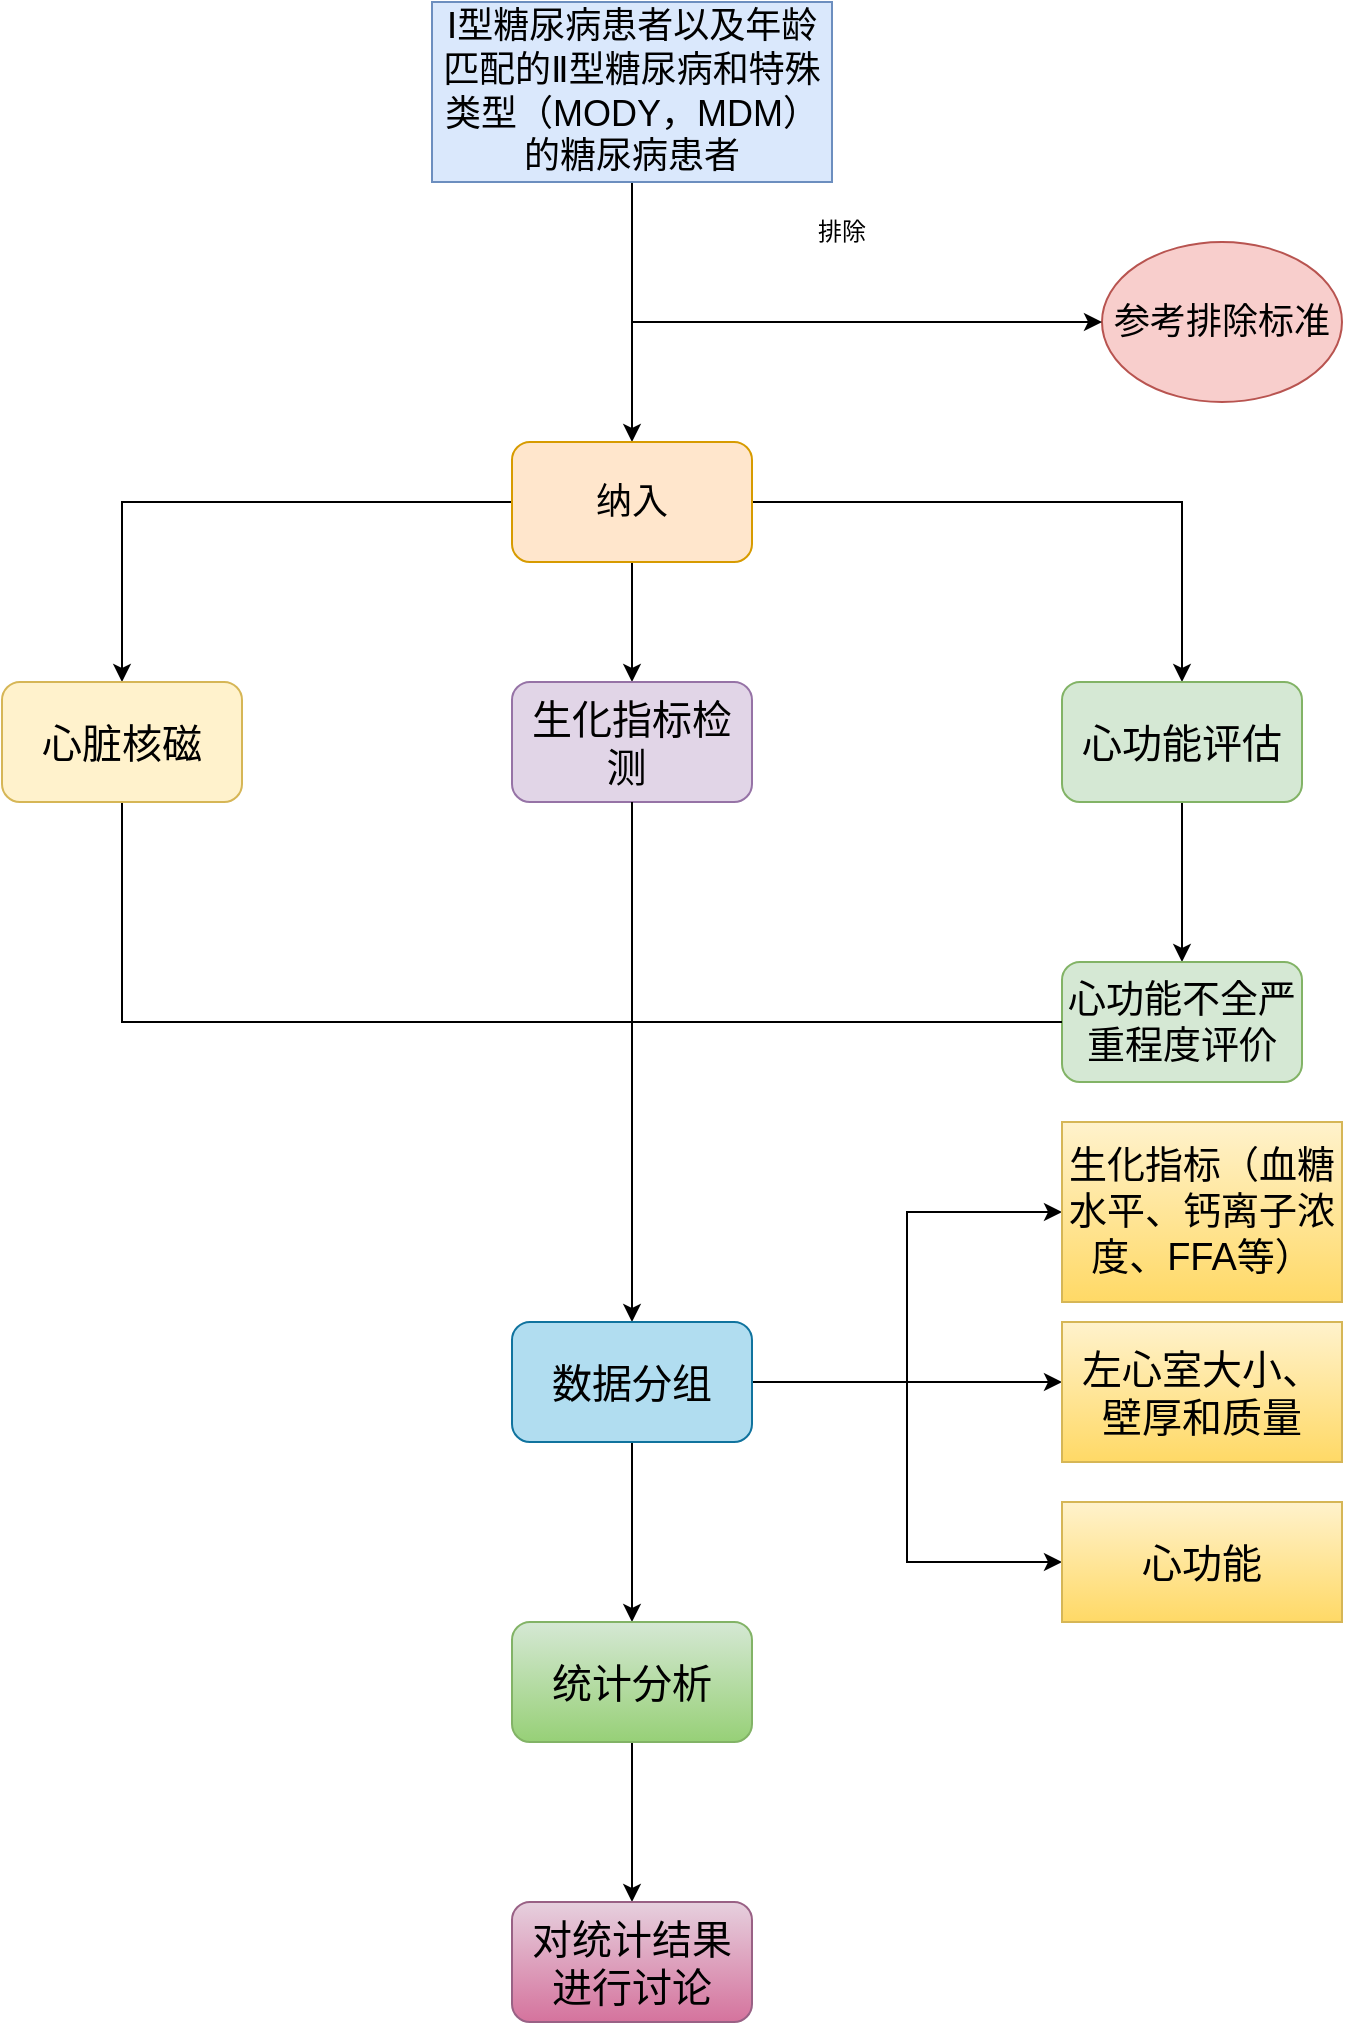 <mxfile version="17.4.6" type="github" pages="2">
  <diagram id="z_Y4F_SR7PcxuOku2sR0" name="Page-1">
    <mxGraphModel dx="2062" dy="1122" grid="1" gridSize="10" guides="1" tooltips="1" connect="1" arrows="1" fold="1" page="1" pageScale="1" pageWidth="827" pageHeight="1169" math="0" shadow="0">
      <root>
        <mxCell id="0" />
        <mxCell id="1" parent="0" />
        <mxCell id="zTqm8sCnRQ4MfHMiTbh4-3" style="edgeStyle=orthogonalEdgeStyle;rounded=0;orthogonalLoop=1;jettySize=auto;html=1;entryX=0.5;entryY=0;entryDx=0;entryDy=0;" parent="1" source="4N40d74wTq-aytycNkCm-1" target="4N40d74wTq-aytycNkCm-5" edge="1">
          <mxGeometry relative="1" as="geometry" />
        </mxCell>
        <mxCell id="4N40d74wTq-aytycNkCm-1" value="&lt;font style=&quot;font-size: 18px&quot;&gt;Ⅰ型糖尿病患者以及年龄匹配的Ⅱ型糖尿病和特殊类型（MODY，MDM）的糖尿病患者&lt;/font&gt;" style="rounded=0;whiteSpace=wrap;html=1;fillColor=#dae8fc;strokeColor=#6c8ebf;" parent="1" vertex="1">
          <mxGeometry x="305" y="70" width="200" height="90" as="geometry" />
        </mxCell>
        <mxCell id="4N40d74wTq-aytycNkCm-21" style="edgeStyle=orthogonalEdgeStyle;rounded=0;orthogonalLoop=1;jettySize=auto;html=1;exitX=0;exitY=0.5;exitDx=0;exitDy=0;entryX=0.5;entryY=0;entryDx=0;entryDy=0;" parent="1" source="4N40d74wTq-aytycNkCm-5" target="4N40d74wTq-aytycNkCm-18" edge="1">
          <mxGeometry relative="1" as="geometry" />
        </mxCell>
        <mxCell id="4N40d74wTq-aytycNkCm-22" style="edgeStyle=orthogonalEdgeStyle;rounded=0;orthogonalLoop=1;jettySize=auto;html=1;exitX=0.5;exitY=1;exitDx=0;exitDy=0;entryX=0.5;entryY=0;entryDx=0;entryDy=0;" parent="1" source="4N40d74wTq-aytycNkCm-5" target="4N40d74wTq-aytycNkCm-19" edge="1">
          <mxGeometry relative="1" as="geometry" />
        </mxCell>
        <mxCell id="4N40d74wTq-aytycNkCm-23" style="edgeStyle=orthogonalEdgeStyle;rounded=0;orthogonalLoop=1;jettySize=auto;html=1;" parent="1" source="4N40d74wTq-aytycNkCm-5" target="4N40d74wTq-aytycNkCm-20" edge="1">
          <mxGeometry relative="1" as="geometry" />
        </mxCell>
        <mxCell id="4N40d74wTq-aytycNkCm-5" value="&lt;font style=&quot;font-size: 18px&quot;&gt;纳入&lt;/font&gt;" style="rounded=1;whiteSpace=wrap;html=1;fillColor=#ffe6cc;strokeColor=#d79b00;" parent="1" vertex="1">
          <mxGeometry x="345" y="290" width="120" height="60" as="geometry" />
        </mxCell>
        <mxCell id="4N40d74wTq-aytycNkCm-15" value="&lt;font style=&quot;font-size: 18px&quot;&gt;参考排除标准&lt;/font&gt;" style="ellipse;whiteSpace=wrap;html=1;fillColor=#f8cecc;strokeColor=#b85450;" parent="1" vertex="1">
          <mxGeometry x="640" y="190" width="120" height="80" as="geometry" />
        </mxCell>
        <mxCell id="4N40d74wTq-aytycNkCm-14" value="" style="endArrow=classic;html=1;rounded=0;" parent="1" edge="1">
          <mxGeometry width="50" height="50" relative="1" as="geometry">
            <mxPoint x="405" y="230" as="sourcePoint" />
            <mxPoint x="640" y="230" as="targetPoint" />
          </mxGeometry>
        </mxCell>
        <mxCell id="4N40d74wTq-aytycNkCm-16" value="排除" style="text;html=1;strokeColor=none;fillColor=none;align=center;verticalAlign=middle;whiteSpace=wrap;rounded=0;" parent="1" vertex="1">
          <mxGeometry x="480" y="170" width="60" height="30" as="geometry" />
        </mxCell>
        <mxCell id="4N40d74wTq-aytycNkCm-28" style="edgeStyle=orthogonalEdgeStyle;rounded=0;orthogonalLoop=1;jettySize=auto;html=1;exitX=0.5;exitY=1;exitDx=0;exitDy=0;entryX=0.5;entryY=0;entryDx=0;entryDy=0;" parent="1" source="4N40d74wTq-aytycNkCm-18" target="4N40d74wTq-aytycNkCm-27" edge="1">
          <mxGeometry relative="1" as="geometry">
            <Array as="points">
              <mxPoint x="150" y="580" />
              <mxPoint x="405" y="580" />
            </Array>
          </mxGeometry>
        </mxCell>
        <mxCell id="4N40d74wTq-aytycNkCm-18" value="&lt;font style=&quot;font-size: 20px&quot;&gt;心脏核磁&lt;/font&gt;" style="rounded=1;whiteSpace=wrap;html=1;fillColor=#fff2cc;strokeColor=#d6b656;" parent="1" vertex="1">
          <mxGeometry x="90" y="410" width="120" height="60" as="geometry" />
        </mxCell>
        <mxCell id="4N40d74wTq-aytycNkCm-19" value="&lt;font style=&quot;font-size: 20px&quot;&gt;生化指标检测&lt;span style=&quot;white-space: pre&quot;&gt; &lt;/span&gt;&lt;/font&gt;" style="rounded=1;whiteSpace=wrap;html=1;fillColor=#e1d5e7;strokeColor=#9673a6;" parent="1" vertex="1">
          <mxGeometry x="345" y="410" width="120" height="60" as="geometry" />
        </mxCell>
        <mxCell id="4N40d74wTq-aytycNkCm-25" style="edgeStyle=orthogonalEdgeStyle;rounded=0;orthogonalLoop=1;jettySize=auto;html=1;exitX=0.5;exitY=1;exitDx=0;exitDy=0;entryX=0.5;entryY=0;entryDx=0;entryDy=0;" parent="1" source="4N40d74wTq-aytycNkCm-20" target="4N40d74wTq-aytycNkCm-24" edge="1">
          <mxGeometry relative="1" as="geometry" />
        </mxCell>
        <mxCell id="4N40d74wTq-aytycNkCm-20" value="&lt;font style=&quot;font-size: 20px&quot;&gt;心功能评估&lt;/font&gt;" style="rounded=1;whiteSpace=wrap;html=1;fillColor=#d5e8d4;strokeColor=#82b366;" parent="1" vertex="1">
          <mxGeometry x="620" y="410" width="120" height="60" as="geometry" />
        </mxCell>
        <mxCell id="4N40d74wTq-aytycNkCm-24" value="&lt;font style=&quot;font-size: 19px&quot;&gt;心功能不全严重程度评价&lt;/font&gt;" style="rounded=1;whiteSpace=wrap;html=1;fillColor=#d5e8d4;strokeColor=#82b366;" parent="1" vertex="1">
          <mxGeometry x="620" y="550" width="120" height="60" as="geometry" />
        </mxCell>
        <mxCell id="4N40d74wTq-aytycNkCm-36" style="edgeStyle=orthogonalEdgeStyle;rounded=0;orthogonalLoop=1;jettySize=auto;html=1;exitX=1;exitY=0.5;exitDx=0;exitDy=0;" parent="1" source="4N40d74wTq-aytycNkCm-27" target="4N40d74wTq-aytycNkCm-34" edge="1">
          <mxGeometry relative="1" as="geometry">
            <Array as="points">
              <mxPoint x="570" y="760" />
              <mxPoint x="570" y="760" />
            </Array>
          </mxGeometry>
        </mxCell>
        <mxCell id="4N40d74wTq-aytycNkCm-38" style="edgeStyle=orthogonalEdgeStyle;rounded=0;orthogonalLoop=1;jettySize=auto;html=1;entryX=0;entryY=0.5;entryDx=0;entryDy=0;" parent="1" source="4N40d74wTq-aytycNkCm-27" target="4N40d74wTq-aytycNkCm-33" edge="1">
          <mxGeometry relative="1" as="geometry" />
        </mxCell>
        <mxCell id="4N40d74wTq-aytycNkCm-39" style="edgeStyle=orthogonalEdgeStyle;rounded=0;orthogonalLoop=1;jettySize=auto;html=1;exitX=1;exitY=0.5;exitDx=0;exitDy=0;entryX=0;entryY=0.5;entryDx=0;entryDy=0;" parent="1" source="4N40d74wTq-aytycNkCm-27" target="4N40d74wTq-aytycNkCm-35" edge="1">
          <mxGeometry relative="1" as="geometry" />
        </mxCell>
        <mxCell id="4N40d74wTq-aytycNkCm-41" style="edgeStyle=orthogonalEdgeStyle;rounded=0;orthogonalLoop=1;jettySize=auto;html=1;exitX=0.5;exitY=1;exitDx=0;exitDy=0;entryX=0.5;entryY=0;entryDx=0;entryDy=0;" parent="1" source="4N40d74wTq-aytycNkCm-27" target="4N40d74wTq-aytycNkCm-40" edge="1">
          <mxGeometry relative="1" as="geometry" />
        </mxCell>
        <mxCell id="4N40d74wTq-aytycNkCm-27" value="&lt;font style=&quot;font-size: 20px&quot;&gt;数据分组&lt;/font&gt;" style="rounded=1;whiteSpace=wrap;html=1;fillColor=#b1ddf0;strokeColor=#10739e;" parent="1" vertex="1">
          <mxGeometry x="345" y="730" width="120" height="60" as="geometry" />
        </mxCell>
        <mxCell id="4N40d74wTq-aytycNkCm-31" value="" style="endArrow=none;html=1;rounded=0;entryX=0;entryY=0.5;entryDx=0;entryDy=0;" parent="1" target="4N40d74wTq-aytycNkCm-24" edge="1">
          <mxGeometry width="50" height="50" relative="1" as="geometry">
            <mxPoint x="400" y="580" as="sourcePoint" />
            <mxPoint x="470" y="560" as="targetPoint" />
          </mxGeometry>
        </mxCell>
        <mxCell id="4N40d74wTq-aytycNkCm-32" value="" style="endArrow=none;html=1;rounded=0;entryX=0.5;entryY=1;entryDx=0;entryDy=0;" parent="1" target="4N40d74wTq-aytycNkCm-19" edge="1">
          <mxGeometry width="50" height="50" relative="1" as="geometry">
            <mxPoint x="405" y="580" as="sourcePoint" />
            <mxPoint x="430" y="470" as="targetPoint" />
          </mxGeometry>
        </mxCell>
        <mxCell id="4N40d74wTq-aytycNkCm-33" value="&lt;font style=&quot;font-size: 19px&quot;&gt;生化指标（血糖水平、钙离子浓度、FFA等）&lt;/font&gt;" style="rounded=0;whiteSpace=wrap;html=1;fillColor=#fff2cc;strokeColor=#d6b656;gradientColor=#ffd966;" parent="1" vertex="1">
          <mxGeometry x="620" y="630" width="140" height="90" as="geometry" />
        </mxCell>
        <mxCell id="4N40d74wTq-aytycNkCm-34" value="&lt;font style=&quot;font-size: 20px&quot;&gt;左心室大小、壁厚和质量&lt;/font&gt;" style="rounded=0;whiteSpace=wrap;html=1;fillColor=#fff2cc;strokeColor=#d6b656;gradientColor=#ffd966;" parent="1" vertex="1">
          <mxGeometry x="620" y="730" width="140" height="70" as="geometry" />
        </mxCell>
        <mxCell id="4N40d74wTq-aytycNkCm-35" value="&lt;font style=&quot;font-size: 20px&quot;&gt;心功能&lt;/font&gt;" style="rounded=0;whiteSpace=wrap;html=1;fillColor=#fff2cc;strokeColor=#d6b656;gradientColor=#ffd966;" parent="1" vertex="1">
          <mxGeometry x="620" y="820" width="140" height="60" as="geometry" />
        </mxCell>
        <mxCell id="zTqm8sCnRQ4MfHMiTbh4-2" value="" style="edgeStyle=orthogonalEdgeStyle;rounded=0;orthogonalLoop=1;jettySize=auto;html=1;" parent="1" source="4N40d74wTq-aytycNkCm-40" target="zTqm8sCnRQ4MfHMiTbh4-1" edge="1">
          <mxGeometry relative="1" as="geometry" />
        </mxCell>
        <mxCell id="4N40d74wTq-aytycNkCm-40" value="&lt;font style=&quot;font-size: 20px&quot;&gt;统计分析&lt;/font&gt;" style="rounded=1;whiteSpace=wrap;html=1;fillColor=#d5e8d4;gradientColor=#97d077;strokeColor=#82b366;" parent="1" vertex="1">
          <mxGeometry x="345" y="880" width="120" height="60" as="geometry" />
        </mxCell>
        <mxCell id="zTqm8sCnRQ4MfHMiTbh4-1" value="&lt;font style=&quot;font-size: 20px&quot;&gt;对统计结果进行讨论&lt;/font&gt;" style="rounded=1;whiteSpace=wrap;html=1;fillColor=#e6d0de;gradientColor=#d5739d;strokeColor=#996185;" parent="1" vertex="1">
          <mxGeometry x="345" y="1020" width="120" height="60" as="geometry" />
        </mxCell>
      </root>
    </mxGraphModel>
  </diagram>
  <diagram id="7l7K-qOqNFWmYlcjYLNu" name="第 2 页">
    <mxGraphModel dx="2889" dy="1122" grid="1" gridSize="10" guides="1" tooltips="1" connect="1" arrows="1" fold="1" page="1" pageScale="1" pageWidth="827" pageHeight="1169" math="0" shadow="0">
      <root>
        <mxCell id="0" />
        <mxCell id="1" parent="0" />
        <mxCell id="7B3j3BmkreVt9VsysH3s-9" style="edgeStyle=orthogonalEdgeStyle;rounded=0;orthogonalLoop=1;jettySize=auto;html=1;entryX=0.5;entryY=0;entryDx=0;entryDy=0;fontSize=20;exitX=0.5;exitY=1;exitDx=0;exitDy=0;strokeColor=#3399FF;" parent="1" source="7B3j3BmkreVt9VsysH3s-1" target="7B3j3BmkreVt9VsysH3s-4" edge="1">
          <mxGeometry relative="1" as="geometry" />
        </mxCell>
        <mxCell id="7B3j3BmkreVt9VsysH3s-10" style="edgeStyle=orthogonalEdgeStyle;rounded=0;orthogonalLoop=1;jettySize=auto;html=1;exitX=0.5;exitY=1;exitDx=0;exitDy=0;entryX=0.5;entryY=0;entryDx=0;entryDy=0;fontSize=20;strokeColor=#3399FF;" parent="1" source="7B3j3BmkreVt9VsysH3s-1" target="7B3j3BmkreVt9VsysH3s-3" edge="1">
          <mxGeometry relative="1" as="geometry" />
        </mxCell>
        <mxCell id="7B3j3BmkreVt9VsysH3s-11" style="edgeStyle=orthogonalEdgeStyle;rounded=0;orthogonalLoop=1;jettySize=auto;html=1;exitX=0.5;exitY=1;exitDx=0;exitDy=0;entryX=0.5;entryY=0;entryDx=0;entryDy=0;fontSize=20;strokeColor=#3399FF;" parent="1" source="7B3j3BmkreVt9VsysH3s-1" target="7B3j3BmkreVt9VsysH3s-5" edge="1">
          <mxGeometry relative="1" as="geometry" />
        </mxCell>
        <mxCell id="7B3j3BmkreVt9VsysH3s-12" style="edgeStyle=orthogonalEdgeStyle;rounded=0;orthogonalLoop=1;jettySize=auto;html=1;exitX=0.5;exitY=1;exitDx=0;exitDy=0;fontSize=20;strokeColor=#3399FF;" parent="1" source="7B3j3BmkreVt9VsysH3s-1" target="7B3j3BmkreVt9VsysH3s-6" edge="1">
          <mxGeometry relative="1" as="geometry" />
        </mxCell>
        <mxCell id="7B3j3BmkreVt9VsysH3s-1" value="&lt;font style=&quot;font-size: 20px&quot;&gt;1型糖尿病患者以及年龄、病程匹配的2型糖尿病和特殊类型（MODY,MDM）的糖尿病患者&lt;/font&gt;" style="rounded=0;whiteSpace=wrap;html=1;strokeColor=#3399FF;align=left;" parent="1" vertex="1">
          <mxGeometry x="230" y="60" width="400" height="110" as="geometry" />
        </mxCell>
        <mxCell id="7B3j3BmkreVt9VsysH3s-27" style="edgeStyle=orthogonalEdgeStyle;rounded=0;orthogonalLoop=1;jettySize=auto;html=1;exitX=0.5;exitY=1;exitDx=0;exitDy=0;entryX=0.5;entryY=0;entryDx=0;entryDy=0;fontSize=20;endArrow=none;endFill=0;strokeColor=#3399FF;" parent="1" source="7B3j3BmkreVt9VsysH3s-3" target="7B3j3BmkreVt9VsysH3s-16" edge="1">
          <mxGeometry relative="1" as="geometry">
            <Array as="points">
              <mxPoint x="320" y="570" />
              <mxPoint x="135" y="570" />
            </Array>
          </mxGeometry>
        </mxCell>
        <mxCell id="7B3j3BmkreVt9VsysH3s-3" value="心脏核磁" style="rounded=1;whiteSpace=wrap;html=1;fontSize=20;strokeColor=#3399FF;" parent="1" vertex="1">
          <mxGeometry x="260" y="370" width="120" height="60" as="geometry" />
        </mxCell>
        <mxCell id="7B3j3BmkreVt9VsysH3s-4" value="生化指标检测" style="rounded=1;whiteSpace=wrap;html=1;fontSize=20;strokeColor=#3399FF;" parent="1" vertex="1">
          <mxGeometry x="460" y="370" width="140" height="60" as="geometry" />
        </mxCell>
        <mxCell id="7B3j3BmkreVt9VsysH3s-17" style="edgeStyle=orthogonalEdgeStyle;rounded=0;orthogonalLoop=1;jettySize=auto;html=1;exitX=0.5;exitY=1;exitDx=0;exitDy=0;entryX=0.5;entryY=0;entryDx=0;entryDy=0;fontSize=20;strokeColor=#3399FF;" parent="1" source="7B3j3BmkreVt9VsysH3s-5" target="7B3j3BmkreVt9VsysH3s-16" edge="1">
          <mxGeometry relative="1" as="geometry" />
        </mxCell>
        <mxCell id="7B3j3BmkreVt9VsysH3s-5" value="基本资料收集" style="rounded=1;whiteSpace=wrap;html=1;fontSize=20;strokeColor=#3399FF;align=left;" parent="1" vertex="1">
          <mxGeometry x="70" y="370" width="130" height="60" as="geometry" />
        </mxCell>
        <mxCell id="7B3j3BmkreVt9VsysH3s-13" style="edgeStyle=orthogonalEdgeStyle;rounded=0;orthogonalLoop=1;jettySize=auto;html=1;exitX=0.5;exitY=1;exitDx=0;exitDy=0;entryX=0.5;entryY=0;entryDx=0;entryDy=0;fontSize=20;strokeColor=#3399FF;" parent="1" source="7B3j3BmkreVt9VsysH3s-6" target="7B3j3BmkreVt9VsysH3s-7" edge="1">
          <mxGeometry relative="1" as="geometry" />
        </mxCell>
        <mxCell id="7B3j3BmkreVt9VsysH3s-6" value="心功能评估" style="rounded=1;whiteSpace=wrap;html=1;fontSize=20;strokeColor=#3399FF;" parent="1" vertex="1">
          <mxGeometry x="660" y="370" width="140" height="60" as="geometry" />
        </mxCell>
        <mxCell id="7B3j3BmkreVt9VsysH3s-26" style="edgeStyle=orthogonalEdgeStyle;rounded=0;orthogonalLoop=1;jettySize=auto;html=1;exitX=0;exitY=0.5;exitDx=0;exitDy=0;entryX=0.5;entryY=0;entryDx=0;entryDy=0;fontSize=20;endArrow=none;endFill=0;strokeColor=#3399FF;" parent="1" source="7B3j3BmkreVt9VsysH3s-7" target="7B3j3BmkreVt9VsysH3s-16" edge="1">
          <mxGeometry relative="1" as="geometry" />
        </mxCell>
        <mxCell id="7B3j3BmkreVt9VsysH3s-7" value="心功能不全严重程度评价" style="rounded=1;whiteSpace=wrap;html=1;fontSize=20;strokeColor=#3399FF;align=left;" parent="1" vertex="1">
          <mxGeometry x="660" y="540" width="140" height="60" as="geometry" />
        </mxCell>
        <mxCell id="7B3j3BmkreVt9VsysH3s-45" style="edgeStyle=orthogonalEdgeStyle;rounded=0;orthogonalLoop=1;jettySize=auto;html=1;exitX=0.5;exitY=1;exitDx=0;exitDy=0;entryX=0;entryY=0.5;entryDx=0;entryDy=0;fontSize=19;endArrow=classic;endFill=1;strokeColor=#3399FF;" parent="1" source="7B3j3BmkreVt9VsysH3s-16" target="7B3j3BmkreVt9VsysH3s-43" edge="1">
          <mxGeometry relative="1" as="geometry" />
        </mxCell>
        <mxCell id="7B3j3BmkreVt9VsysH3s-16" value="&lt;font style=&quot;font-size: 19px&quot;&gt;随访心脏核磁、心功能评估，观察糖尿病和心脏功能的进展情况&lt;/font&gt;" style="rounded=1;whiteSpace=wrap;html=1;fontSize=20;strokeColor=#3399FF;" parent="1" vertex="1">
          <mxGeometry x="-1.25" y="740" width="271.25" height="60" as="geometry" />
        </mxCell>
        <mxCell id="7B3j3BmkreVt9VsysH3s-30" value="两年随访一次" style="text;html=1;strokeColor=none;fillColor=none;align=center;verticalAlign=middle;whiteSpace=wrap;rounded=0;fontSize=20;" parent="1" vertex="1">
          <mxGeometry x="280" y="475" width="90" height="30" as="geometry" />
        </mxCell>
        <mxCell id="7B3j3BmkreVt9VsysH3s-36" style="edgeStyle=orthogonalEdgeStyle;rounded=0;orthogonalLoop=1;jettySize=auto;html=1;entryX=0;entryY=0.5;entryDx=0;entryDy=0;fontSize=19;endArrow=classic;endFill=1;strokeColor=#3399FF;" parent="1" source="7B3j3BmkreVt9VsysH3s-31" target="7B3j3BmkreVt9VsysH3s-32" edge="1">
          <mxGeometry relative="1" as="geometry" />
        </mxCell>
        <mxCell id="7B3j3BmkreVt9VsysH3s-37" style="edgeStyle=orthogonalEdgeStyle;rounded=0;orthogonalLoop=1;jettySize=auto;html=1;exitX=1;exitY=0.5;exitDx=0;exitDy=0;entryX=0;entryY=0.5;entryDx=0;entryDy=0;fontSize=19;endArrow=classic;endFill=1;strokeColor=#3399FF;" parent="1" source="7B3j3BmkreVt9VsysH3s-31" target="7B3j3BmkreVt9VsysH3s-33" edge="1">
          <mxGeometry relative="1" as="geometry" />
        </mxCell>
        <mxCell id="7B3j3BmkreVt9VsysH3s-38" style="edgeStyle=orthogonalEdgeStyle;rounded=0;orthogonalLoop=1;jettySize=auto;html=1;exitX=1;exitY=0.5;exitDx=0;exitDy=0;entryX=0;entryY=0.5;entryDx=0;entryDy=0;fontSize=19;endArrow=classic;endFill=1;strokeColor=#3399FF;" parent="1" source="7B3j3BmkreVt9VsysH3s-31" target="7B3j3BmkreVt9VsysH3s-34" edge="1">
          <mxGeometry relative="1" as="geometry" />
        </mxCell>
        <mxCell id="7B3j3BmkreVt9VsysH3s-42" style="edgeStyle=orthogonalEdgeStyle;rounded=0;orthogonalLoop=1;jettySize=auto;html=1;exitX=0.5;exitY=1;exitDx=0;exitDy=0;entryX=0.5;entryY=0;entryDx=0;entryDy=0;fontSize=19;endArrow=classic;endFill=1;strokeColor=#3399FF;" parent="1" source="7B3j3BmkreVt9VsysH3s-31" target="7B3j3BmkreVt9VsysH3s-40" edge="1">
          <mxGeometry relative="1" as="geometry" />
        </mxCell>
        <mxCell id="7B3j3BmkreVt9VsysH3s-31" value="数据分组" style="rounded=1;whiteSpace=wrap;html=1;fontSize=19;strokeColor=#3399FF;" parent="1" vertex="1">
          <mxGeometry x="390" y="740" width="120" height="60" as="geometry" />
        </mxCell>
        <mxCell id="7B3j3BmkreVt9VsysH3s-32" value="生化指标" style="rounded=1;whiteSpace=wrap;html=1;fontSize=19;strokeColor=#3399FF;" parent="1" vertex="1">
          <mxGeometry x="670" y="650" width="120" height="60" as="geometry" />
        </mxCell>
        <mxCell id="7B3j3BmkreVt9VsysH3s-33" value="左心室大小、壁厚" style="rounded=1;whiteSpace=wrap;html=1;fontSize=19;strokeColor=#3399FF;" parent="1" vertex="1">
          <mxGeometry x="670" y="740" width="120" height="60" as="geometry" />
        </mxCell>
        <mxCell id="7B3j3BmkreVt9VsysH3s-34" value="心功能" style="rounded=1;whiteSpace=wrap;html=1;fontSize=19;strokeColor=#3399FF;" parent="1" vertex="1">
          <mxGeometry x="670" y="840" width="120" height="60" as="geometry" />
        </mxCell>
        <mxCell id="7B3j3BmkreVt9VsysH3s-35" value="" style="endArrow=classic;html=1;rounded=0;fontSize=19;strokeColor=#3399FF;entryX=0.5;entryY=0;entryDx=0;entryDy=0;" parent="1" target="7B3j3BmkreVt9VsysH3s-31" edge="1">
          <mxGeometry width="50" height="50" relative="1" as="geometry">
            <mxPoint x="450" y="570" as="sourcePoint" />
            <mxPoint x="480" y="570" as="targetPoint" />
          </mxGeometry>
        </mxCell>
        <mxCell id="7B3j3BmkreVt9VsysH3s-44" style="edgeStyle=orthogonalEdgeStyle;rounded=0;orthogonalLoop=1;jettySize=auto;html=1;exitX=0.5;exitY=1;exitDx=0;exitDy=0;fontSize=19;endArrow=classic;endFill=1;strokeColor=#3399FF;" parent="1" source="7B3j3BmkreVt9VsysH3s-40" target="7B3j3BmkreVt9VsysH3s-43" edge="1">
          <mxGeometry relative="1" as="geometry" />
        </mxCell>
        <mxCell id="7B3j3BmkreVt9VsysH3s-40" value="统计分析" style="rounded=1;whiteSpace=wrap;html=1;fontSize=19;strokeColor=#3399FF;" parent="1" vertex="1">
          <mxGeometry x="390" y="910" width="120" height="60" as="geometry" />
        </mxCell>
        <mxCell id="7B3j3BmkreVt9VsysH3s-43" value="结果讨论" style="rounded=1;whiteSpace=wrap;html=1;fontSize=19;strokeColor=#3399FF;" parent="1" vertex="1">
          <mxGeometry x="390" y="1070" width="120" height="60" as="geometry" />
        </mxCell>
        <mxCell id="DCwlNqxOrEsPaX7LuRK4-3" value="" style="endArrow=none;html=1;rounded=0;entryX=0.5;entryY=1;entryDx=0;entryDy=0;strokeColor=#3399FF;" edge="1" parent="1" target="7B3j3BmkreVt9VsysH3s-4">
          <mxGeometry width="50" height="50" relative="1" as="geometry">
            <mxPoint x="530" y="570" as="sourcePoint" />
            <mxPoint x="570" y="430" as="targetPoint" />
          </mxGeometry>
        </mxCell>
        <mxCell id="DCwlNqxOrEsPaX7LuRK4-4" value="&lt;font style=&quot;font-size: 20px&quot;&gt;半年随访一次&lt;/font&gt;" style="text;html=1;strokeColor=none;fillColor=none;align=center;verticalAlign=middle;whiteSpace=wrap;rounded=0;" vertex="1" parent="1">
          <mxGeometry x="485" y="475" width="90" height="30" as="geometry" />
        </mxCell>
      </root>
    </mxGraphModel>
  </diagram>
</mxfile>
